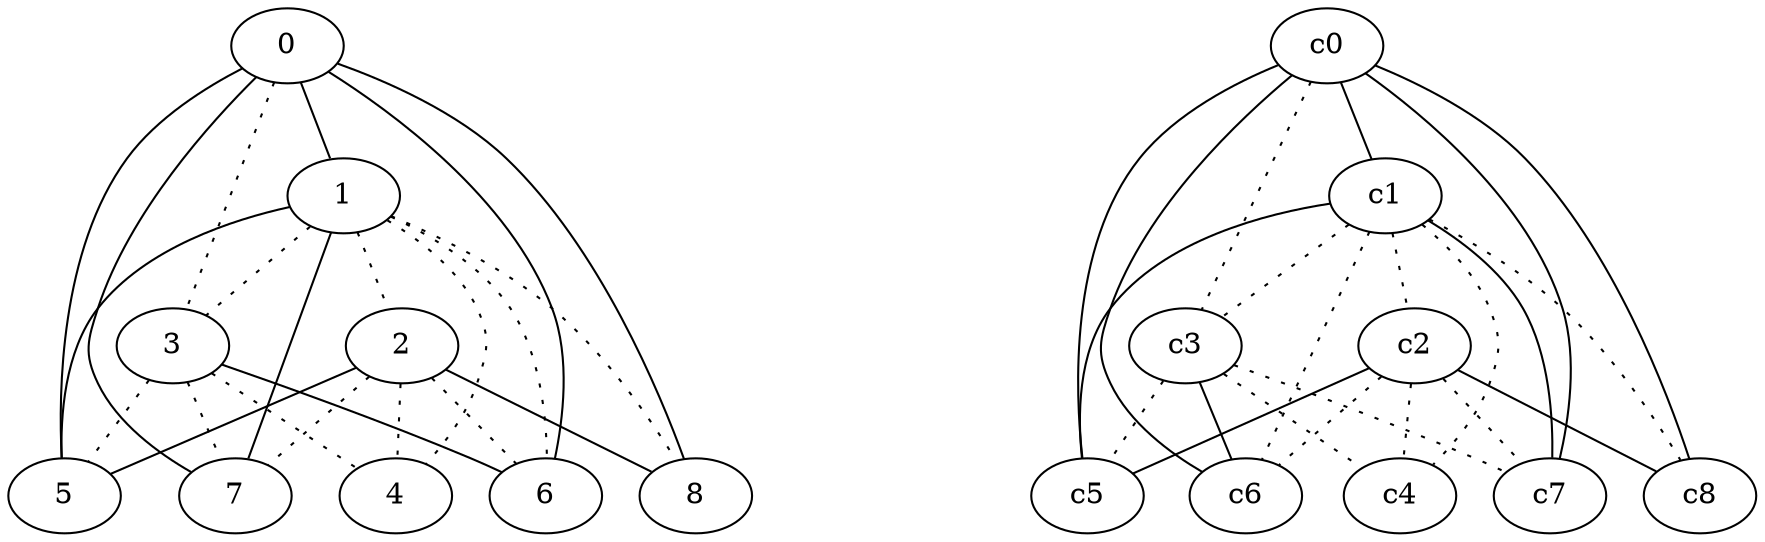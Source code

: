 graph {
a0[label=0];
a1[label=1];
a2[label=2];
a3[label=3];
a4[label=4];
a5[label=5];
a6[label=6];
a7[label=7];
a8[label=8];
a0 -- a1;
a0 -- a3 [style=dotted];
a0 -- a5;
a0 -- a6;
a0 -- a7;
a0 -- a8;
a1 -- a2 [style=dotted];
a1 -- a3 [style=dotted];
a1 -- a4 [style=dotted];
a1 -- a5;
a1 -- a6 [style=dotted];
a1 -- a7;
a1 -- a8 [style=dotted];
a2 -- a4 [style=dotted];
a2 -- a5;
a2 -- a6 [style=dotted];
a2 -- a7 [style=dotted];
a2 -- a8;
a3 -- a4 [style=dotted];
a3 -- a5 [style=dotted];
a3 -- a6;
a3 -- a7 [style=dotted];
c0 -- c1;
c0 -- c3 [style=dotted];
c0 -- c5;
c0 -- c6;
c0 -- c7;
c0 -- c8;
c1 -- c2 [style=dotted];
c1 -- c3 [style=dotted];
c1 -- c4 [style=dotted];
c1 -- c5;
c1 -- c6 [style=dotted];
c1 -- c7;
c1 -- c8 [style=dotted];
c2 -- c4 [style=dotted];
c2 -- c5;
c2 -- c6 [style=dotted];
c2 -- c7 [style=dotted];
c2 -- c8;
c3 -- c4 [style=dotted];
c3 -- c5 [style=dotted];
c3 -- c6;
c3 -- c7 [style=dotted];
}
